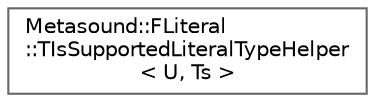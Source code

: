 digraph "Graphical Class Hierarchy"
{
 // INTERACTIVE_SVG=YES
 // LATEX_PDF_SIZE
  bgcolor="transparent";
  edge [fontname=Helvetica,fontsize=10,labelfontname=Helvetica,labelfontsize=10];
  node [fontname=Helvetica,fontsize=10,shape=box,height=0.2,width=0.4];
  rankdir="LR";
  Node0 [id="Node000000",label="Metasound::FLiteral\l::TIsSupportedLiteralTypeHelper\l\< U, Ts \>",height=0.2,width=0.4,color="grey40", fillcolor="white", style="filled",URL="$db/d07/structMetasound_1_1FLiteral_1_1TIsSupportedLiteralTypeHelper.html",tooltip=" "];
}
